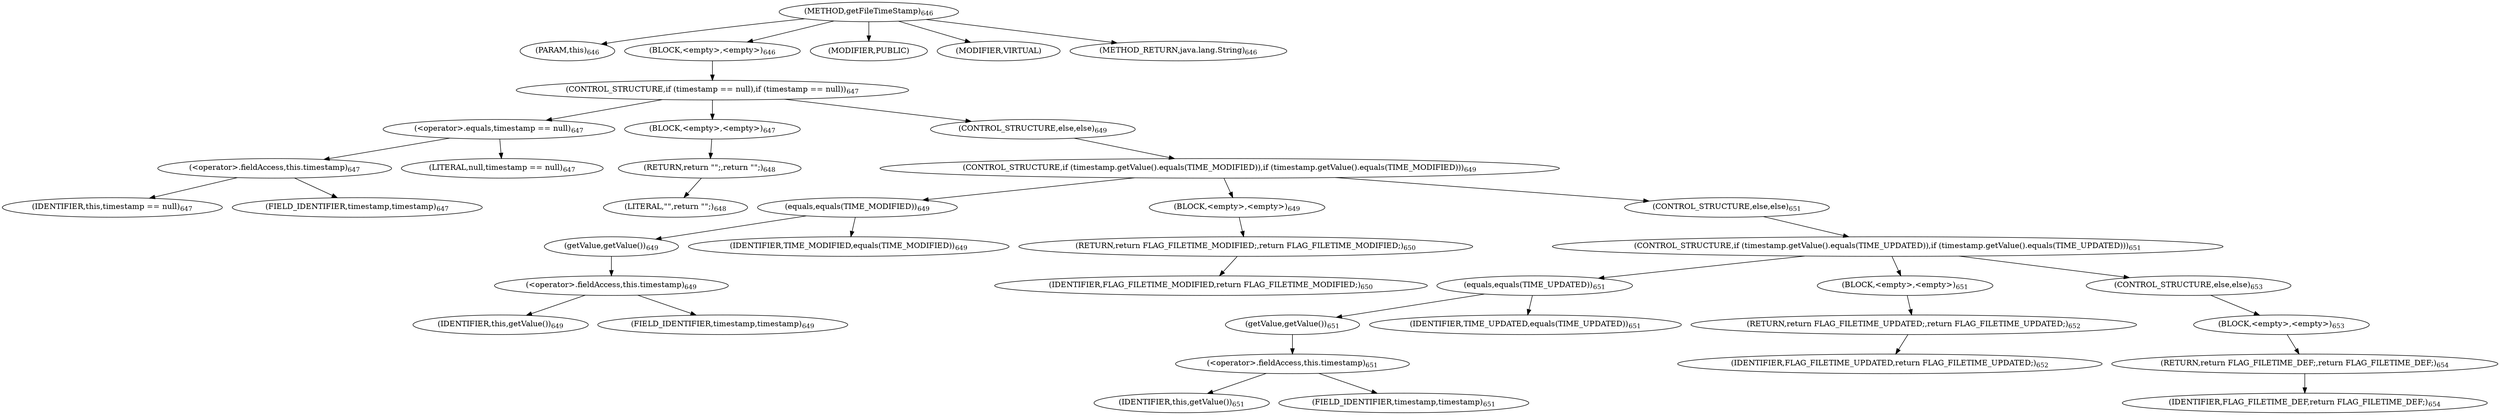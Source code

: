 digraph "getFileTimeStamp" {  
"1401" [label = <(METHOD,getFileTimeStamp)<SUB>646</SUB>> ]
"1402" [label = <(PARAM,this)<SUB>646</SUB>> ]
"1403" [label = <(BLOCK,&lt;empty&gt;,&lt;empty&gt;)<SUB>646</SUB>> ]
"1404" [label = <(CONTROL_STRUCTURE,if (timestamp == null),if (timestamp == null))<SUB>647</SUB>> ]
"1405" [label = <(&lt;operator&gt;.equals,timestamp == null)<SUB>647</SUB>> ]
"1406" [label = <(&lt;operator&gt;.fieldAccess,this.timestamp)<SUB>647</SUB>> ]
"1407" [label = <(IDENTIFIER,this,timestamp == null)<SUB>647</SUB>> ]
"1408" [label = <(FIELD_IDENTIFIER,timestamp,timestamp)<SUB>647</SUB>> ]
"1409" [label = <(LITERAL,null,timestamp == null)<SUB>647</SUB>> ]
"1410" [label = <(BLOCK,&lt;empty&gt;,&lt;empty&gt;)<SUB>647</SUB>> ]
"1411" [label = <(RETURN,return &quot;&quot;;,return &quot;&quot;;)<SUB>648</SUB>> ]
"1412" [label = <(LITERAL,&quot;&quot;,return &quot;&quot;;)<SUB>648</SUB>> ]
"1413" [label = <(CONTROL_STRUCTURE,else,else)<SUB>649</SUB>> ]
"1414" [label = <(CONTROL_STRUCTURE,if (timestamp.getValue().equals(TIME_MODIFIED)),if (timestamp.getValue().equals(TIME_MODIFIED)))<SUB>649</SUB>> ]
"1415" [label = <(equals,equals(TIME_MODIFIED))<SUB>649</SUB>> ]
"1416" [label = <(getValue,getValue())<SUB>649</SUB>> ]
"1417" [label = <(&lt;operator&gt;.fieldAccess,this.timestamp)<SUB>649</SUB>> ]
"1418" [label = <(IDENTIFIER,this,getValue())<SUB>649</SUB>> ]
"1419" [label = <(FIELD_IDENTIFIER,timestamp,timestamp)<SUB>649</SUB>> ]
"1420" [label = <(IDENTIFIER,TIME_MODIFIED,equals(TIME_MODIFIED))<SUB>649</SUB>> ]
"1421" [label = <(BLOCK,&lt;empty&gt;,&lt;empty&gt;)<SUB>649</SUB>> ]
"1422" [label = <(RETURN,return FLAG_FILETIME_MODIFIED;,return FLAG_FILETIME_MODIFIED;)<SUB>650</SUB>> ]
"1423" [label = <(IDENTIFIER,FLAG_FILETIME_MODIFIED,return FLAG_FILETIME_MODIFIED;)<SUB>650</SUB>> ]
"1424" [label = <(CONTROL_STRUCTURE,else,else)<SUB>651</SUB>> ]
"1425" [label = <(CONTROL_STRUCTURE,if (timestamp.getValue().equals(TIME_UPDATED)),if (timestamp.getValue().equals(TIME_UPDATED)))<SUB>651</SUB>> ]
"1426" [label = <(equals,equals(TIME_UPDATED))<SUB>651</SUB>> ]
"1427" [label = <(getValue,getValue())<SUB>651</SUB>> ]
"1428" [label = <(&lt;operator&gt;.fieldAccess,this.timestamp)<SUB>651</SUB>> ]
"1429" [label = <(IDENTIFIER,this,getValue())<SUB>651</SUB>> ]
"1430" [label = <(FIELD_IDENTIFIER,timestamp,timestamp)<SUB>651</SUB>> ]
"1431" [label = <(IDENTIFIER,TIME_UPDATED,equals(TIME_UPDATED))<SUB>651</SUB>> ]
"1432" [label = <(BLOCK,&lt;empty&gt;,&lt;empty&gt;)<SUB>651</SUB>> ]
"1433" [label = <(RETURN,return FLAG_FILETIME_UPDATED;,return FLAG_FILETIME_UPDATED;)<SUB>652</SUB>> ]
"1434" [label = <(IDENTIFIER,FLAG_FILETIME_UPDATED,return FLAG_FILETIME_UPDATED;)<SUB>652</SUB>> ]
"1435" [label = <(CONTROL_STRUCTURE,else,else)<SUB>653</SUB>> ]
"1436" [label = <(BLOCK,&lt;empty&gt;,&lt;empty&gt;)<SUB>653</SUB>> ]
"1437" [label = <(RETURN,return FLAG_FILETIME_DEF;,return FLAG_FILETIME_DEF;)<SUB>654</SUB>> ]
"1438" [label = <(IDENTIFIER,FLAG_FILETIME_DEF,return FLAG_FILETIME_DEF;)<SUB>654</SUB>> ]
"1439" [label = <(MODIFIER,PUBLIC)> ]
"1440" [label = <(MODIFIER,VIRTUAL)> ]
"1441" [label = <(METHOD_RETURN,java.lang.String)<SUB>646</SUB>> ]
  "1401" -> "1402" 
  "1401" -> "1403" 
  "1401" -> "1439" 
  "1401" -> "1440" 
  "1401" -> "1441" 
  "1403" -> "1404" 
  "1404" -> "1405" 
  "1404" -> "1410" 
  "1404" -> "1413" 
  "1405" -> "1406" 
  "1405" -> "1409" 
  "1406" -> "1407" 
  "1406" -> "1408" 
  "1410" -> "1411" 
  "1411" -> "1412" 
  "1413" -> "1414" 
  "1414" -> "1415" 
  "1414" -> "1421" 
  "1414" -> "1424" 
  "1415" -> "1416" 
  "1415" -> "1420" 
  "1416" -> "1417" 
  "1417" -> "1418" 
  "1417" -> "1419" 
  "1421" -> "1422" 
  "1422" -> "1423" 
  "1424" -> "1425" 
  "1425" -> "1426" 
  "1425" -> "1432" 
  "1425" -> "1435" 
  "1426" -> "1427" 
  "1426" -> "1431" 
  "1427" -> "1428" 
  "1428" -> "1429" 
  "1428" -> "1430" 
  "1432" -> "1433" 
  "1433" -> "1434" 
  "1435" -> "1436" 
  "1436" -> "1437" 
  "1437" -> "1438" 
}
